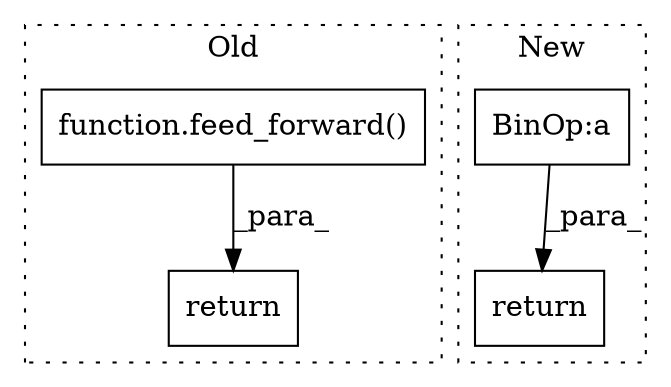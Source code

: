 digraph G {
subgraph cluster0 {
1 [label="function.feed_forward()" a="75" s="9964,10015" l="13,1" shape="box"];
4 [label="return" a="93" s="10064" l="7" shape="box"];
label = "Old";
style="dotted";
}
subgraph cluster1 {
2 [label="return" a="93" s="10302" l="7" shape="box"];
3 [label="BinOp:a" a="82" s="10332" l="15" shape="box"];
label = "New";
style="dotted";
}
1 -> 4 [label="_para_"];
3 -> 2 [label="_para_"];
}
